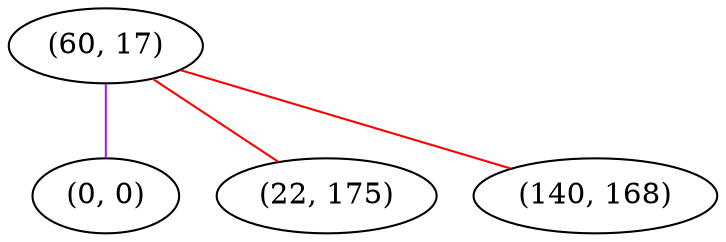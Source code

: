 graph "" {
"(60, 17)";
"(0, 0)";
"(22, 175)";
"(140, 168)";
"(60, 17)" -- "(0, 0)"  [color=purple, key=0, weight=4];
"(60, 17)" -- "(22, 175)"  [color=red, key=0, weight=1];
"(60, 17)" -- "(140, 168)"  [color=red, key=0, weight=1];
}
